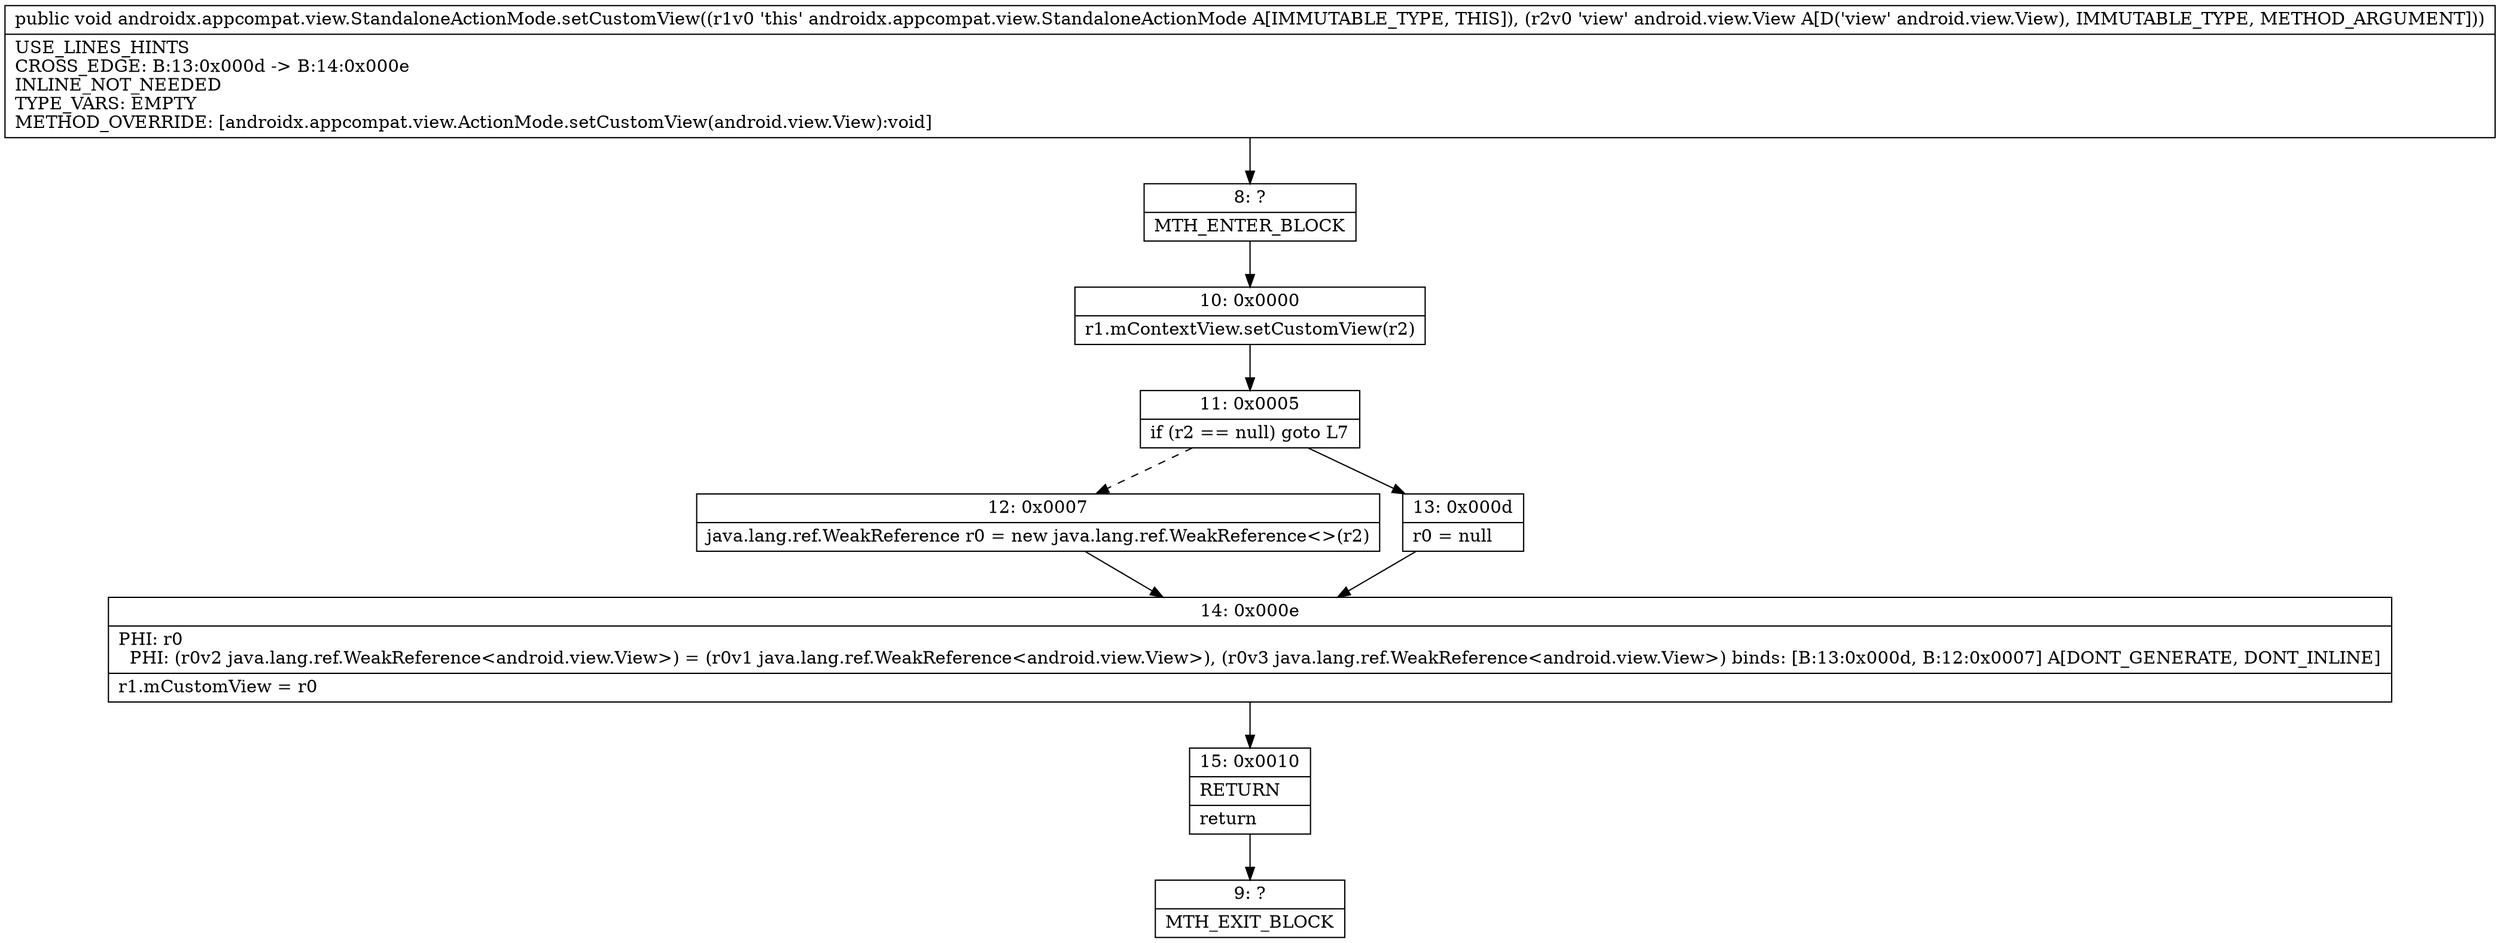 digraph "CFG forandroidx.appcompat.view.StandaloneActionMode.setCustomView(Landroid\/view\/View;)V" {
Node_8 [shape=record,label="{8\:\ ?|MTH_ENTER_BLOCK\l}"];
Node_10 [shape=record,label="{10\:\ 0x0000|r1.mContextView.setCustomView(r2)\l}"];
Node_11 [shape=record,label="{11\:\ 0x0005|if (r2 == null) goto L7\l}"];
Node_12 [shape=record,label="{12\:\ 0x0007|java.lang.ref.WeakReference r0 = new java.lang.ref.WeakReference\<\>(r2)\l}"];
Node_14 [shape=record,label="{14\:\ 0x000e|PHI: r0 \l  PHI: (r0v2 java.lang.ref.WeakReference\<android.view.View\>) = (r0v1 java.lang.ref.WeakReference\<android.view.View\>), (r0v3 java.lang.ref.WeakReference\<android.view.View\>) binds: [B:13:0x000d, B:12:0x0007] A[DONT_GENERATE, DONT_INLINE]\l|r1.mCustomView = r0\l}"];
Node_15 [shape=record,label="{15\:\ 0x0010|RETURN\l|return\l}"];
Node_9 [shape=record,label="{9\:\ ?|MTH_EXIT_BLOCK\l}"];
Node_13 [shape=record,label="{13\:\ 0x000d|r0 = null\l}"];
MethodNode[shape=record,label="{public void androidx.appcompat.view.StandaloneActionMode.setCustomView((r1v0 'this' androidx.appcompat.view.StandaloneActionMode A[IMMUTABLE_TYPE, THIS]), (r2v0 'view' android.view.View A[D('view' android.view.View), IMMUTABLE_TYPE, METHOD_ARGUMENT]))  | USE_LINES_HINTS\lCROSS_EDGE: B:13:0x000d \-\> B:14:0x000e\lINLINE_NOT_NEEDED\lTYPE_VARS: EMPTY\lMETHOD_OVERRIDE: [androidx.appcompat.view.ActionMode.setCustomView(android.view.View):void]\l}"];
MethodNode -> Node_8;Node_8 -> Node_10;
Node_10 -> Node_11;
Node_11 -> Node_12[style=dashed];
Node_11 -> Node_13;
Node_12 -> Node_14;
Node_14 -> Node_15;
Node_15 -> Node_9;
Node_13 -> Node_14;
}

